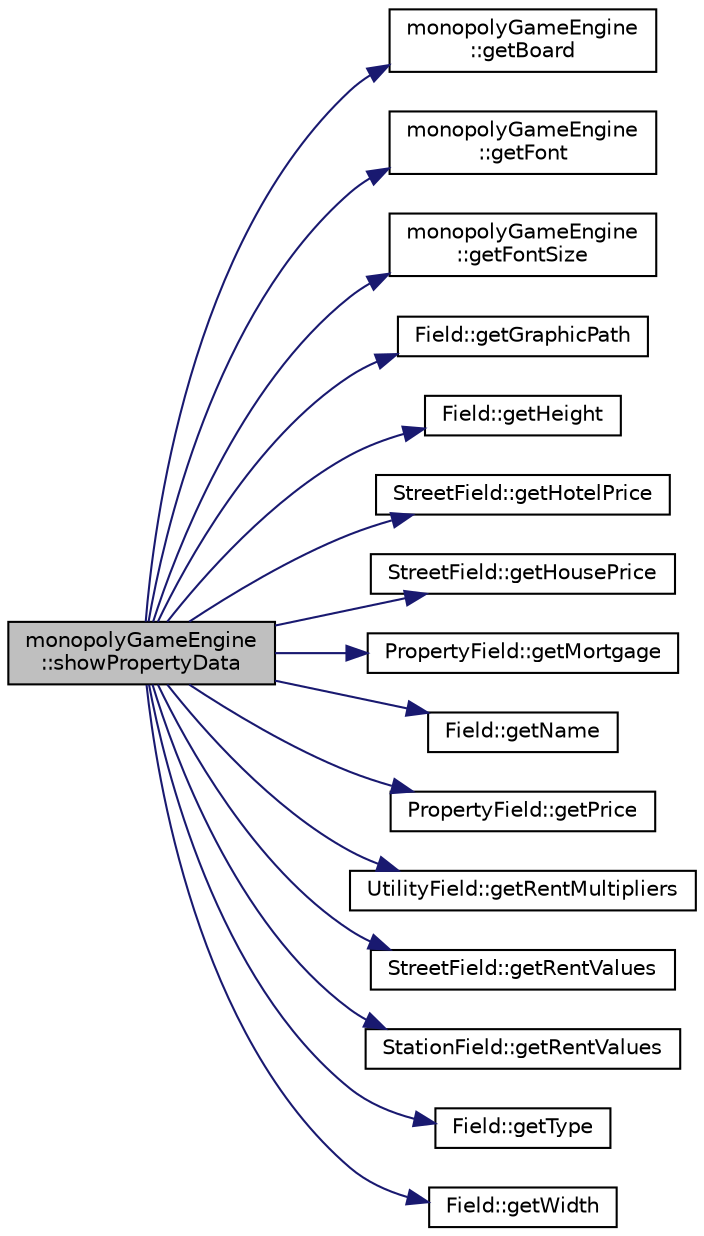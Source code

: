 digraph "monopolyGameEngine::showPropertyData"
{
 // LATEX_PDF_SIZE
  edge [fontname="Helvetica",fontsize="10",labelfontname="Helvetica",labelfontsize="10"];
  node [fontname="Helvetica",fontsize="10",shape=record];
  rankdir="LR";
  Node1 [label="monopolyGameEngine\l::showPropertyData",height=0.2,width=0.4,color="black", fillcolor="grey75", style="filled", fontcolor="black",tooltip=" "];
  Node1 -> Node2 [color="midnightblue",fontsize="10",style="solid",fontname="Helvetica"];
  Node2 [label="monopolyGameEngine\l::getBoard",height=0.2,width=0.4,color="black", fillcolor="white", style="filled",URL="$classmonopoly_game_engine.html#a7745bb931ce95f84f0b07843414e0d36",tooltip=" "];
  Node1 -> Node3 [color="midnightblue",fontsize="10",style="solid",fontname="Helvetica"];
  Node3 [label="monopolyGameEngine\l::getFont",height=0.2,width=0.4,color="black", fillcolor="white", style="filled",URL="$classmonopoly_game_engine.html#aa1c15fdbe8a343109e69453126c99d90",tooltip=" "];
  Node1 -> Node4 [color="midnightblue",fontsize="10",style="solid",fontname="Helvetica"];
  Node4 [label="monopolyGameEngine\l::getFontSize",height=0.2,width=0.4,color="black", fillcolor="white", style="filled",URL="$classmonopoly_game_engine.html#a2e00931eaa6fae4e2967e73503264f7a",tooltip=" "];
  Node1 -> Node5 [color="midnightblue",fontsize="10",style="solid",fontname="Helvetica"];
  Node5 [label="Field::getGraphicPath",height=0.2,width=0.4,color="black", fillcolor="white", style="filled",URL="$class_field.html#a2bca2e8d2cb8bfc9ebbc61f617e3e7b9",tooltip=" "];
  Node1 -> Node6 [color="midnightblue",fontsize="10",style="solid",fontname="Helvetica"];
  Node6 [label="Field::getHeight",height=0.2,width=0.4,color="black", fillcolor="white", style="filled",URL="$class_field.html#a24552dc1bcb1f574ce8db0761c33790a",tooltip=" "];
  Node1 -> Node7 [color="midnightblue",fontsize="10",style="solid",fontname="Helvetica"];
  Node7 [label="StreetField::getHotelPrice",height=0.2,width=0.4,color="black", fillcolor="white", style="filled",URL="$class_street_field.html#a51d31e674e5526536210d24ed5bdc2c2",tooltip=" "];
  Node1 -> Node8 [color="midnightblue",fontsize="10",style="solid",fontname="Helvetica"];
  Node8 [label="StreetField::getHousePrice",height=0.2,width=0.4,color="black", fillcolor="white", style="filled",URL="$class_street_field.html#a812b99b2c3dc615a26f81756fa41aa51",tooltip=" "];
  Node1 -> Node9 [color="midnightblue",fontsize="10",style="solid",fontname="Helvetica"];
  Node9 [label="PropertyField::getMortgage",height=0.2,width=0.4,color="black", fillcolor="white", style="filled",URL="$class_property_field.html#afeddcb21f639b779a94a5d471059e7e3",tooltip=" "];
  Node1 -> Node10 [color="midnightblue",fontsize="10",style="solid",fontname="Helvetica"];
  Node10 [label="Field::getName",height=0.2,width=0.4,color="black", fillcolor="white", style="filled",URL="$class_field.html#ad2e239a719acc3285a9b11b3aef6808c",tooltip=" "];
  Node1 -> Node11 [color="midnightblue",fontsize="10",style="solid",fontname="Helvetica"];
  Node11 [label="PropertyField::getPrice",height=0.2,width=0.4,color="black", fillcolor="white", style="filled",URL="$class_property_field.html#aafcf4b8fd5fb49a727cb564c0c99a3eb",tooltip=" "];
  Node1 -> Node12 [color="midnightblue",fontsize="10",style="solid",fontname="Helvetica"];
  Node12 [label="UtilityField::getRentMultipliers",height=0.2,width=0.4,color="black", fillcolor="white", style="filled",URL="$class_utility_field.html#a5476d4355c82780f3ec8d173513590ae",tooltip=" "];
  Node1 -> Node13 [color="midnightblue",fontsize="10",style="solid",fontname="Helvetica"];
  Node13 [label="StreetField::getRentValues",height=0.2,width=0.4,color="black", fillcolor="white", style="filled",URL="$class_street_field.html#af6ffa6777200808afa686a07a1be6e9a",tooltip=" "];
  Node1 -> Node14 [color="midnightblue",fontsize="10",style="solid",fontname="Helvetica"];
  Node14 [label="StationField::getRentValues",height=0.2,width=0.4,color="black", fillcolor="white", style="filled",URL="$class_station_field.html#ae23e828cefa568b38ff525cd9db3b511",tooltip=" "];
  Node1 -> Node15 [color="midnightblue",fontsize="10",style="solid",fontname="Helvetica"];
  Node15 [label="Field::getType",height=0.2,width=0.4,color="black", fillcolor="white", style="filled",URL="$class_field.html#a3c5261dc7fc032dd06268d3c94028d73",tooltip=" "];
  Node1 -> Node16 [color="midnightblue",fontsize="10",style="solid",fontname="Helvetica"];
  Node16 [label="Field::getWidth",height=0.2,width=0.4,color="black", fillcolor="white", style="filled",URL="$class_field.html#ad5706e4c154214fe43db7ecc7a6b74ca",tooltip=" "];
}
